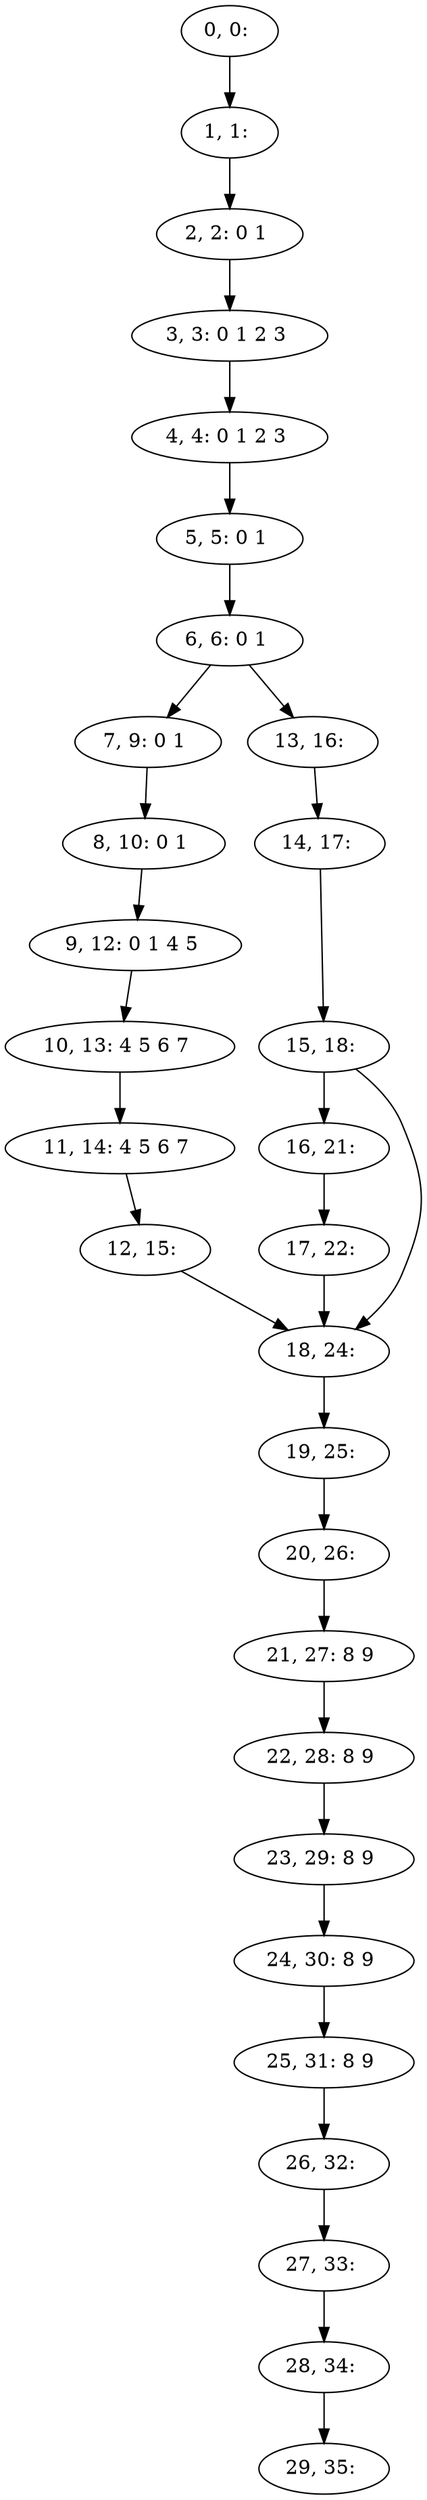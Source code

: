 digraph G {
0[label="0, 0: "];
1[label="1, 1: "];
2[label="2, 2: 0 1 "];
3[label="3, 3: 0 1 2 3 "];
4[label="4, 4: 0 1 2 3 "];
5[label="5, 5: 0 1 "];
6[label="6, 6: 0 1 "];
7[label="7, 9: 0 1 "];
8[label="8, 10: 0 1 "];
9[label="9, 12: 0 1 4 5 "];
10[label="10, 13: 4 5 6 7 "];
11[label="11, 14: 4 5 6 7 "];
12[label="12, 15: "];
13[label="13, 16: "];
14[label="14, 17: "];
15[label="15, 18: "];
16[label="16, 21: "];
17[label="17, 22: "];
18[label="18, 24: "];
19[label="19, 25: "];
20[label="20, 26: "];
21[label="21, 27: 8 9 "];
22[label="22, 28: 8 9 "];
23[label="23, 29: 8 9 "];
24[label="24, 30: 8 9 "];
25[label="25, 31: 8 9 "];
26[label="26, 32: "];
27[label="27, 33: "];
28[label="28, 34: "];
29[label="29, 35: "];
0->1 ;
1->2 ;
2->3 ;
3->4 ;
4->5 ;
5->6 ;
6->7 ;
6->13 ;
7->8 ;
8->9 ;
9->10 ;
10->11 ;
11->12 ;
12->18 ;
13->14 ;
14->15 ;
15->16 ;
15->18 ;
16->17 ;
17->18 ;
18->19 ;
19->20 ;
20->21 ;
21->22 ;
22->23 ;
23->24 ;
24->25 ;
25->26 ;
26->27 ;
27->28 ;
28->29 ;
}
